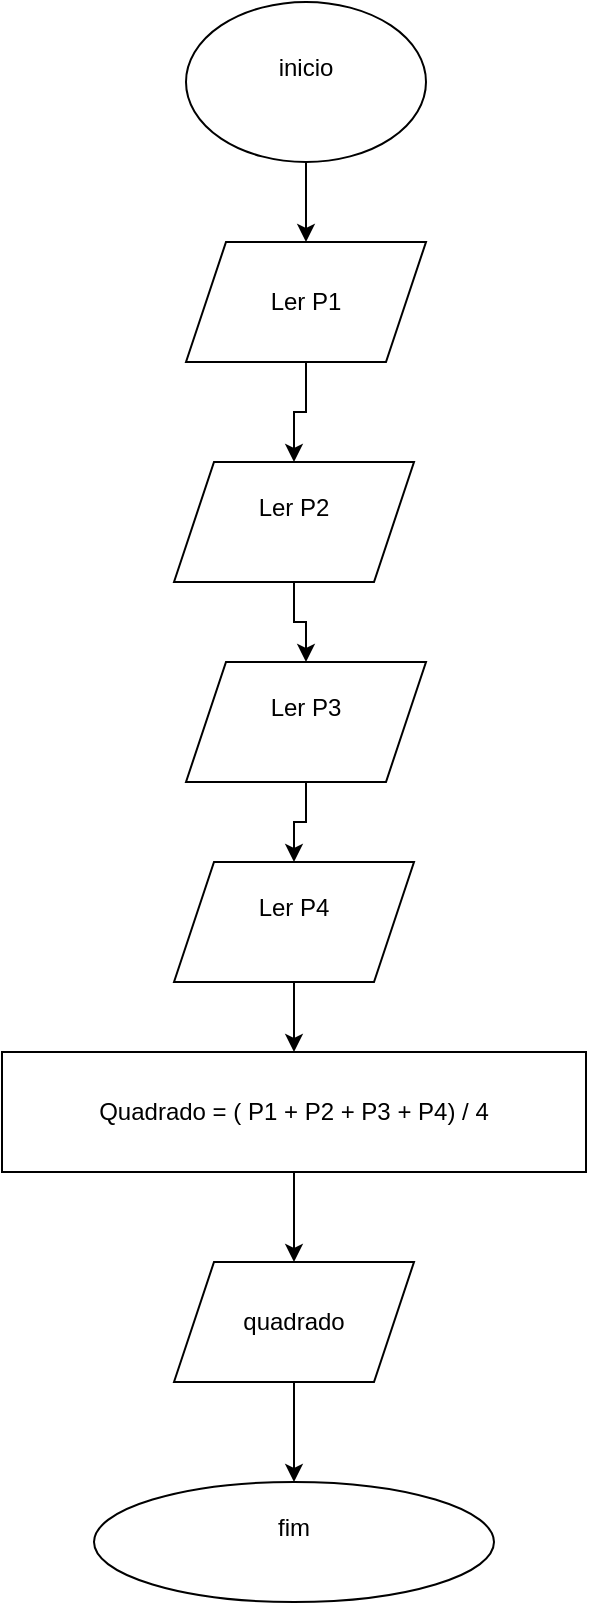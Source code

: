 <mxfile version="28.2.3">
  <diagram name="Página-1" id="9GUHlzvXexvZVPS063Bz">
    <mxGraphModel dx="1233" dy="683" grid="1" gridSize="10" guides="1" tooltips="1" connect="1" arrows="1" fold="1" page="1" pageScale="1" pageWidth="827" pageHeight="1169" math="0" shadow="0">
      <root>
        <mxCell id="0" />
        <mxCell id="1" parent="0" />
        <mxCell id="QRjfu1yhAXpiMxO5j1p0-20" value="" style="edgeStyle=orthogonalEdgeStyle;rounded=0;orthogonalLoop=1;jettySize=auto;html=1;" parent="1" source="QRjfu1yhAXpiMxO5j1p0-1" target="QRjfu1yhAXpiMxO5j1p0-2" edge="1">
          <mxGeometry relative="1" as="geometry" />
        </mxCell>
        <mxCell id="QRjfu1yhAXpiMxO5j1p0-1" value="inicio&lt;div&gt;&lt;br&gt;&lt;/div&gt;" style="ellipse;whiteSpace=wrap;html=1;" parent="1" vertex="1">
          <mxGeometry x="354" width="120" height="80" as="geometry" />
        </mxCell>
        <mxCell id="QRjfu1yhAXpiMxO5j1p0-19" value="" style="edgeStyle=orthogonalEdgeStyle;rounded=0;orthogonalLoop=1;jettySize=auto;html=1;" parent="1" source="QRjfu1yhAXpiMxO5j1p0-2" target="QRjfu1yhAXpiMxO5j1p0-4" edge="1">
          <mxGeometry relative="1" as="geometry" />
        </mxCell>
        <mxCell id="QRjfu1yhAXpiMxO5j1p0-2" value="Ler P1" style="shape=parallelogram;perimeter=parallelogramPerimeter;whiteSpace=wrap;html=1;fixedSize=1;" parent="1" vertex="1">
          <mxGeometry x="354" y="120" width="120" height="60" as="geometry" />
        </mxCell>
        <mxCell id="QRjfu1yhAXpiMxO5j1p0-3" value="&lt;div&gt;fim&lt;/div&gt;&lt;div&gt;&lt;br&gt;&lt;/div&gt;" style="ellipse;whiteSpace=wrap;html=1;" parent="1" vertex="1">
          <mxGeometry x="308" y="740" width="200" height="60" as="geometry" />
        </mxCell>
        <mxCell id="QRjfu1yhAXpiMxO5j1p0-17" value="" style="edgeStyle=orthogonalEdgeStyle;rounded=0;orthogonalLoop=1;jettySize=auto;html=1;" parent="1" source="QRjfu1yhAXpiMxO5j1p0-4" target="QRjfu1yhAXpiMxO5j1p0-5" edge="1">
          <mxGeometry relative="1" as="geometry" />
        </mxCell>
        <mxCell id="QRjfu1yhAXpiMxO5j1p0-4" value="Ler P2&lt;div&gt;&lt;br&gt;&lt;/div&gt;" style="shape=parallelogram;perimeter=parallelogramPerimeter;whiteSpace=wrap;html=1;fixedSize=1;" parent="1" vertex="1">
          <mxGeometry x="348" y="230" width="120" height="60" as="geometry" />
        </mxCell>
        <mxCell id="QRjfu1yhAXpiMxO5j1p0-16" value="" style="edgeStyle=orthogonalEdgeStyle;rounded=0;orthogonalLoop=1;jettySize=auto;html=1;" parent="1" source="QRjfu1yhAXpiMxO5j1p0-5" target="QRjfu1yhAXpiMxO5j1p0-6" edge="1">
          <mxGeometry relative="1" as="geometry" />
        </mxCell>
        <mxCell id="QRjfu1yhAXpiMxO5j1p0-5" value="Ler P3&lt;div&gt;&lt;br&gt;&lt;/div&gt;" style="shape=parallelogram;perimeter=parallelogramPerimeter;whiteSpace=wrap;html=1;fixedSize=1;" parent="1" vertex="1">
          <mxGeometry x="354" y="330" width="120" height="60" as="geometry" />
        </mxCell>
        <mxCell id="QRjfu1yhAXpiMxO5j1p0-15" value="" style="edgeStyle=orthogonalEdgeStyle;rounded=0;orthogonalLoop=1;jettySize=auto;html=1;" parent="1" source="QRjfu1yhAXpiMxO5j1p0-6" target="QRjfu1yhAXpiMxO5j1p0-10" edge="1">
          <mxGeometry relative="1" as="geometry" />
        </mxCell>
        <mxCell id="QRjfu1yhAXpiMxO5j1p0-6" value="Ler P4&lt;div&gt;&lt;br&gt;&lt;/div&gt;" style="shape=parallelogram;perimeter=parallelogramPerimeter;whiteSpace=wrap;html=1;fixedSize=1;" parent="1" vertex="1">
          <mxGeometry x="348" y="430" width="120" height="60" as="geometry" />
        </mxCell>
        <mxCell id="QRjfu1yhAXpiMxO5j1p0-14" value="" style="edgeStyle=orthogonalEdgeStyle;rounded=0;orthogonalLoop=1;jettySize=auto;html=1;" parent="1" source="QRjfu1yhAXpiMxO5j1p0-10" target="QRjfu1yhAXpiMxO5j1p0-11" edge="1">
          <mxGeometry relative="1" as="geometry" />
        </mxCell>
        <mxCell id="QRjfu1yhAXpiMxO5j1p0-10" value="Quadrado = ( P1 + P2 + P3 + P4) / 4" style="rounded=0;whiteSpace=wrap;html=1;" parent="1" vertex="1">
          <mxGeometry x="262" y="525" width="292" height="60" as="geometry" />
        </mxCell>
        <mxCell id="QRjfu1yhAXpiMxO5j1p0-13" value="" style="edgeStyle=orthogonalEdgeStyle;rounded=0;orthogonalLoop=1;jettySize=auto;html=1;" parent="1" source="QRjfu1yhAXpiMxO5j1p0-11" target="QRjfu1yhAXpiMxO5j1p0-3" edge="1">
          <mxGeometry relative="1" as="geometry" />
        </mxCell>
        <mxCell id="QRjfu1yhAXpiMxO5j1p0-11" value="quadrado" style="shape=parallelogram;perimeter=parallelogramPerimeter;whiteSpace=wrap;html=1;fixedSize=1;" parent="1" vertex="1">
          <mxGeometry x="348" y="630" width="120" height="60" as="geometry" />
        </mxCell>
        <mxCell id="QRjfu1yhAXpiMxO5j1p0-12" style="edgeStyle=orthogonalEdgeStyle;rounded=0;orthogonalLoop=1;jettySize=auto;html=1;exitX=0.5;exitY=1;exitDx=0;exitDy=0;" parent="1" source="QRjfu1yhAXpiMxO5j1p0-3" target="QRjfu1yhAXpiMxO5j1p0-3" edge="1">
          <mxGeometry relative="1" as="geometry" />
        </mxCell>
      </root>
    </mxGraphModel>
  </diagram>
</mxfile>

